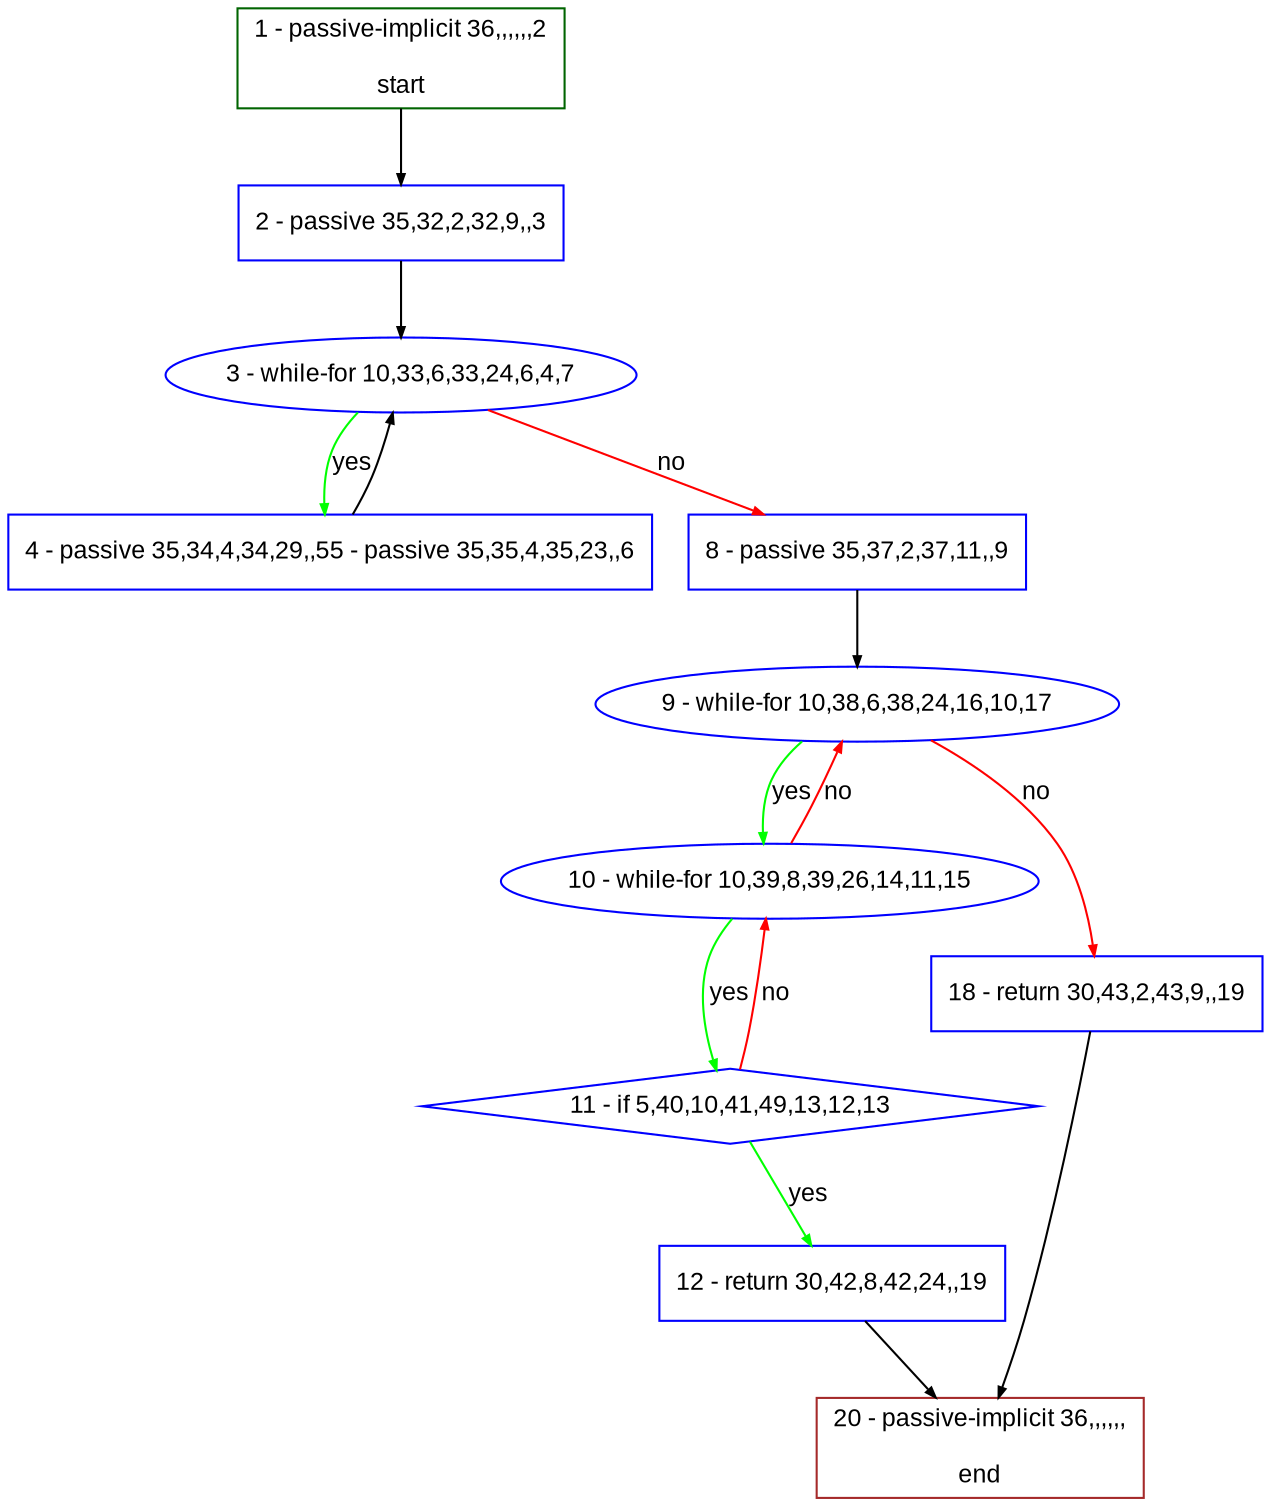 digraph "" {
  graph [bgcolor="white", fillcolor="#FFFFCC", pack="true", packmode="clust", fontname="Arial", label="", fontsize="12", compound="true", style="rounded,filled"];
  node [node_initialized="no", fillcolor="white", fontname="Arial", label="", color="grey", fontsize="12", fixedsize="false", compound="true", shape="rectangle", style="filled"];
  edge [arrowtail="none", lhead="", fontcolor="black", fontname="Arial", label="", color="black", fontsize="12", arrowhead="normal", arrowsize="0.5", compound="true", ltail="", dir="forward"];
  __N1 [fillcolor="#ffffff", label="2 - passive 35,32,2,32,9,,3", color="#0000ff", shape="box", style="filled"];
  __N2 [fillcolor="#ffffff", label="1 - passive-implicit 36,,,,,,2\n\nstart", color="#006400", shape="box", style="filled"];
  __N3 [fillcolor="#ffffff", label="3 - while-for 10,33,6,33,24,6,4,7", color="#0000ff", shape="oval", style="filled"];
  __N4 [fillcolor="#ffffff", label="4 - passive 35,34,4,34,29,,55 - passive 35,35,4,35,23,,6", color="#0000ff", shape="box", style="filled"];
  __N5 [fillcolor="#ffffff", label="8 - passive 35,37,2,37,11,,9", color="#0000ff", shape="box", style="filled"];
  __N6 [fillcolor="#ffffff", label="9 - while-for 10,38,6,38,24,16,10,17", color="#0000ff", shape="oval", style="filled"];
  __N7 [fillcolor="#ffffff", label="10 - while-for 10,39,8,39,26,14,11,15", color="#0000ff", shape="oval", style="filled"];
  __N8 [fillcolor="#ffffff", label="18 - return 30,43,2,43,9,,19", color="#0000ff", shape="box", style="filled"];
  __N9 [fillcolor="#ffffff", label="11 - if 5,40,10,41,49,13,12,13", color="#0000ff", shape="diamond", style="filled"];
  __N10 [fillcolor="#ffffff", label="12 - return 30,42,8,42,24,,19", color="#0000ff", shape="box", style="filled"];
  __N11 [fillcolor="#ffffff", label="20 - passive-implicit 36,,,,,,\n\nend", color="#a52a2a", shape="box", style="filled"];
  __N2 -> __N1 [arrowtail="none", color="#000000", label="", arrowhead="normal", dir="forward"];
  __N1 -> __N3 [arrowtail="none", color="#000000", label="", arrowhead="normal", dir="forward"];
  __N3 -> __N4 [arrowtail="none", color="#00ff00", label="yes", arrowhead="normal", dir="forward"];
  __N4 -> __N3 [arrowtail="none", color="#000000", label="", arrowhead="normal", dir="forward"];
  __N3 -> __N5 [arrowtail="none", color="#ff0000", label="no", arrowhead="normal", dir="forward"];
  __N5 -> __N6 [arrowtail="none", color="#000000", label="", arrowhead="normal", dir="forward"];
  __N6 -> __N7 [arrowtail="none", color="#00ff00", label="yes", arrowhead="normal", dir="forward"];
  __N7 -> __N6 [arrowtail="none", color="#ff0000", label="no", arrowhead="normal", dir="forward"];
  __N6 -> __N8 [arrowtail="none", color="#ff0000", label="no", arrowhead="normal", dir="forward"];
  __N7 -> __N9 [arrowtail="none", color="#00ff00", label="yes", arrowhead="normal", dir="forward"];
  __N9 -> __N7 [arrowtail="none", color="#ff0000", label="no", arrowhead="normal", dir="forward"];
  __N9 -> __N10 [arrowtail="none", color="#00ff00", label="yes", arrowhead="normal", dir="forward"];
  __N10 -> __N11 [arrowtail="none", color="#000000", label="", arrowhead="normal", dir="forward"];
  __N8 -> __N11 [arrowtail="none", color="#000000", label="", arrowhead="normal", dir="forward"];
}

